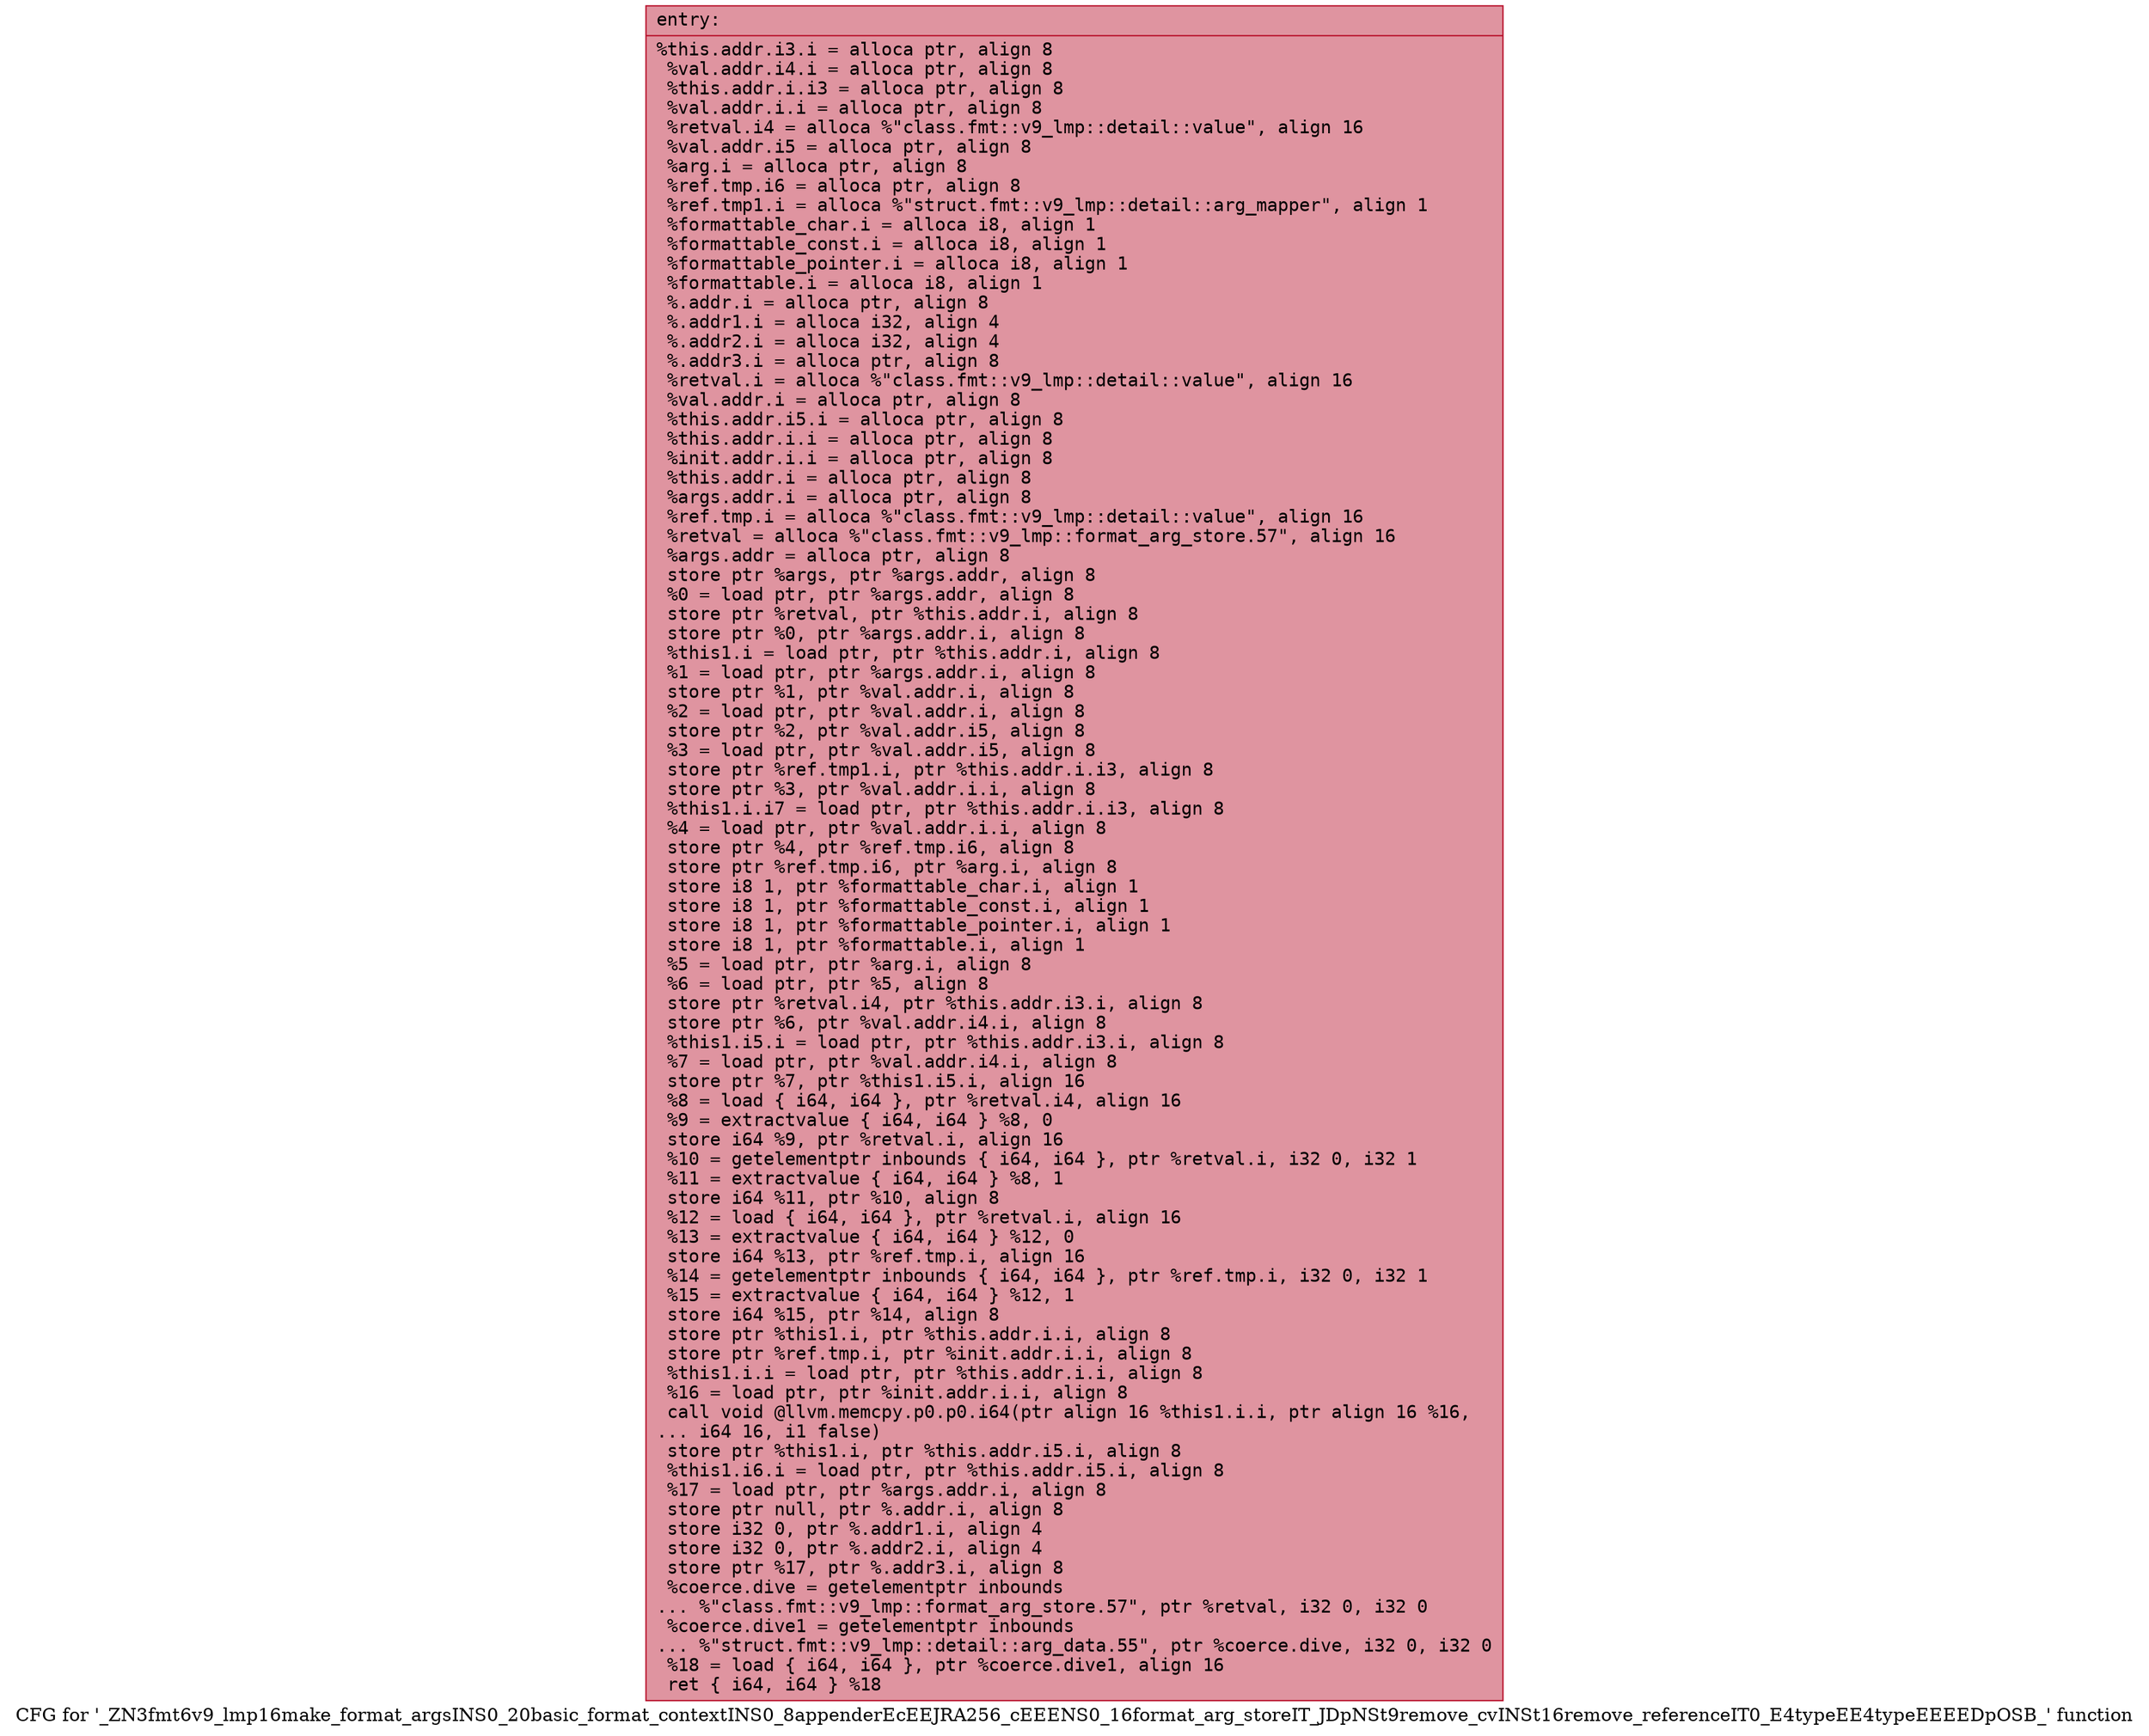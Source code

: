 digraph "CFG for '_ZN3fmt6v9_lmp16make_format_argsINS0_20basic_format_contextINS0_8appenderEcEEJRA256_cEEENS0_16format_arg_storeIT_JDpNSt9remove_cvINSt16remove_referenceIT0_E4typeEE4typeEEEEDpOSB_' function" {
	label="CFG for '_ZN3fmt6v9_lmp16make_format_argsINS0_20basic_format_contextINS0_8appenderEcEEJRA256_cEEENS0_16format_arg_storeIT_JDpNSt9remove_cvINSt16remove_referenceIT0_E4typeEE4typeEEEEDpOSB_' function";

	Node0x558e60bb7000 [shape=record,color="#b70d28ff", style=filled, fillcolor="#b70d2870" fontname="Courier",label="{entry:\l|  %this.addr.i3.i = alloca ptr, align 8\l  %val.addr.i4.i = alloca ptr, align 8\l  %this.addr.i.i3 = alloca ptr, align 8\l  %val.addr.i.i = alloca ptr, align 8\l  %retval.i4 = alloca %\"class.fmt::v9_lmp::detail::value\", align 16\l  %val.addr.i5 = alloca ptr, align 8\l  %arg.i = alloca ptr, align 8\l  %ref.tmp.i6 = alloca ptr, align 8\l  %ref.tmp1.i = alloca %\"struct.fmt::v9_lmp::detail::arg_mapper\", align 1\l  %formattable_char.i = alloca i8, align 1\l  %formattable_const.i = alloca i8, align 1\l  %formattable_pointer.i = alloca i8, align 1\l  %formattable.i = alloca i8, align 1\l  %.addr.i = alloca ptr, align 8\l  %.addr1.i = alloca i32, align 4\l  %.addr2.i = alloca i32, align 4\l  %.addr3.i = alloca ptr, align 8\l  %retval.i = alloca %\"class.fmt::v9_lmp::detail::value\", align 16\l  %val.addr.i = alloca ptr, align 8\l  %this.addr.i5.i = alloca ptr, align 8\l  %this.addr.i.i = alloca ptr, align 8\l  %init.addr.i.i = alloca ptr, align 8\l  %this.addr.i = alloca ptr, align 8\l  %args.addr.i = alloca ptr, align 8\l  %ref.tmp.i = alloca %\"class.fmt::v9_lmp::detail::value\", align 16\l  %retval = alloca %\"class.fmt::v9_lmp::format_arg_store.57\", align 16\l  %args.addr = alloca ptr, align 8\l  store ptr %args, ptr %args.addr, align 8\l  %0 = load ptr, ptr %args.addr, align 8\l  store ptr %retval, ptr %this.addr.i, align 8\l  store ptr %0, ptr %args.addr.i, align 8\l  %this1.i = load ptr, ptr %this.addr.i, align 8\l  %1 = load ptr, ptr %args.addr.i, align 8\l  store ptr %1, ptr %val.addr.i, align 8\l  %2 = load ptr, ptr %val.addr.i, align 8\l  store ptr %2, ptr %val.addr.i5, align 8\l  %3 = load ptr, ptr %val.addr.i5, align 8\l  store ptr %ref.tmp1.i, ptr %this.addr.i.i3, align 8\l  store ptr %3, ptr %val.addr.i.i, align 8\l  %this1.i.i7 = load ptr, ptr %this.addr.i.i3, align 8\l  %4 = load ptr, ptr %val.addr.i.i, align 8\l  store ptr %4, ptr %ref.tmp.i6, align 8\l  store ptr %ref.tmp.i6, ptr %arg.i, align 8\l  store i8 1, ptr %formattable_char.i, align 1\l  store i8 1, ptr %formattable_const.i, align 1\l  store i8 1, ptr %formattable_pointer.i, align 1\l  store i8 1, ptr %formattable.i, align 1\l  %5 = load ptr, ptr %arg.i, align 8\l  %6 = load ptr, ptr %5, align 8\l  store ptr %retval.i4, ptr %this.addr.i3.i, align 8\l  store ptr %6, ptr %val.addr.i4.i, align 8\l  %this1.i5.i = load ptr, ptr %this.addr.i3.i, align 8\l  %7 = load ptr, ptr %val.addr.i4.i, align 8\l  store ptr %7, ptr %this1.i5.i, align 16\l  %8 = load \{ i64, i64 \}, ptr %retval.i4, align 16\l  %9 = extractvalue \{ i64, i64 \} %8, 0\l  store i64 %9, ptr %retval.i, align 16\l  %10 = getelementptr inbounds \{ i64, i64 \}, ptr %retval.i, i32 0, i32 1\l  %11 = extractvalue \{ i64, i64 \} %8, 1\l  store i64 %11, ptr %10, align 8\l  %12 = load \{ i64, i64 \}, ptr %retval.i, align 16\l  %13 = extractvalue \{ i64, i64 \} %12, 0\l  store i64 %13, ptr %ref.tmp.i, align 16\l  %14 = getelementptr inbounds \{ i64, i64 \}, ptr %ref.tmp.i, i32 0, i32 1\l  %15 = extractvalue \{ i64, i64 \} %12, 1\l  store i64 %15, ptr %14, align 8\l  store ptr %this1.i, ptr %this.addr.i.i, align 8\l  store ptr %ref.tmp.i, ptr %init.addr.i.i, align 8\l  %this1.i.i = load ptr, ptr %this.addr.i.i, align 8\l  %16 = load ptr, ptr %init.addr.i.i, align 8\l  call void @llvm.memcpy.p0.p0.i64(ptr align 16 %this1.i.i, ptr align 16 %16,\l... i64 16, i1 false)\l  store ptr %this1.i, ptr %this.addr.i5.i, align 8\l  %this1.i6.i = load ptr, ptr %this.addr.i5.i, align 8\l  %17 = load ptr, ptr %args.addr.i, align 8\l  store ptr null, ptr %.addr.i, align 8\l  store i32 0, ptr %.addr1.i, align 4\l  store i32 0, ptr %.addr2.i, align 4\l  store ptr %17, ptr %.addr3.i, align 8\l  %coerce.dive = getelementptr inbounds\l... %\"class.fmt::v9_lmp::format_arg_store.57\", ptr %retval, i32 0, i32 0\l  %coerce.dive1 = getelementptr inbounds\l... %\"struct.fmt::v9_lmp::detail::arg_data.55\", ptr %coerce.dive, i32 0, i32 0\l  %18 = load \{ i64, i64 \}, ptr %coerce.dive1, align 16\l  ret \{ i64, i64 \} %18\l}"];
}
